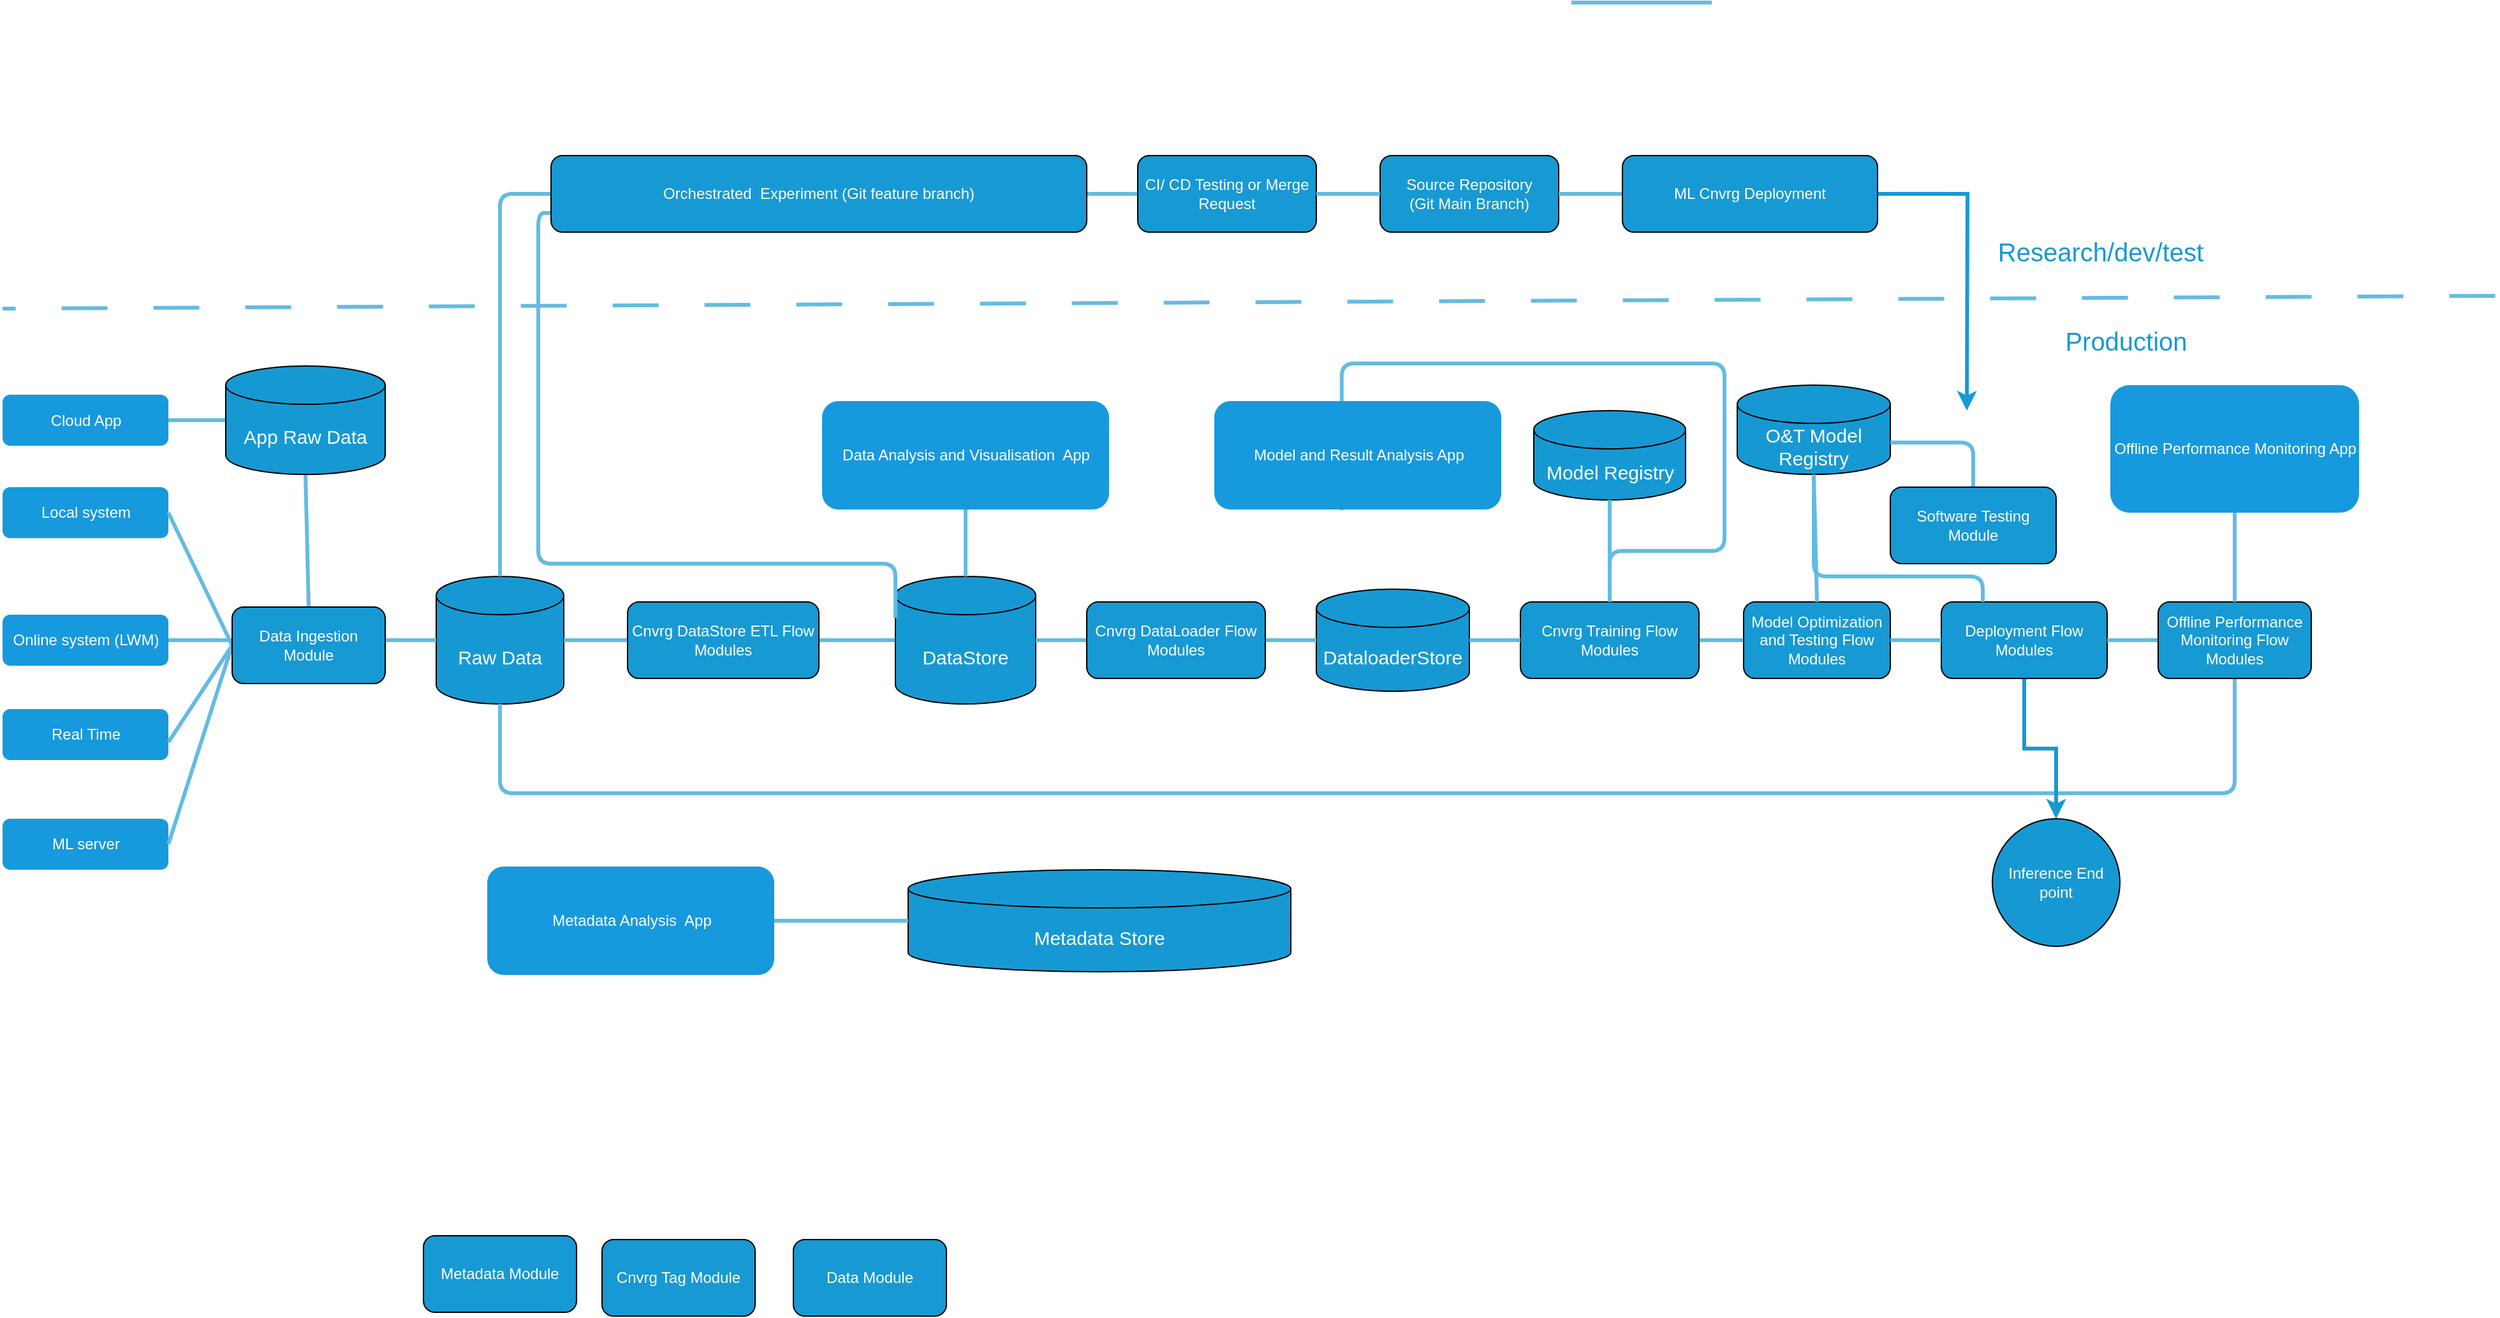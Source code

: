 <mxfile version="21.6.7" type="github">
  <diagram id="6a731a19-8d31-9384-78a2-239565b7b9f0" name="Page-1">
    <mxGraphModel dx="1400" dy="1550" grid="1" gridSize="10" guides="1" tooltips="1" connect="1" arrows="1" fold="1" page="1" pageScale="1" pageWidth="1169" pageHeight="827" background="none" math="0" shadow="0">
      <root>
        <mxCell id="0" />
        <mxCell id="1" parent="0" />
        <mxCell id="1368" value="Cloud App" style="rounded=1;fillColor=#1799dd;strokeColor=none;strokeWidth=3;shadow=0;html=1;fontColor=#FFFFFF;" parent="1" vertex="1">
          <mxGeometry x="40" y="167.5" width="130" height="40" as="geometry" />
        </mxCell>
        <mxCell id="grCsGURQMANJ224fvGqF-1551" value="&lt;font color=&quot;#ffffff&quot; style=&quot;font-size: 15px;&quot;&gt;Raw Data&lt;/font&gt;" style="shape=cylinder3;whiteSpace=wrap;html=1;boundedLbl=1;backgroundOutline=1;size=15;fillColor=#1699d3;" vertex="1" parent="1">
          <mxGeometry x="380" y="310" width="100" height="100" as="geometry" />
        </mxCell>
        <mxCell id="grCsGURQMANJ224fvGqF-1552" value="Local system" style="rounded=1;fillColor=#1799dd;strokeColor=none;strokeWidth=3;shadow=0;html=1;fontColor=#FFFFFF;" vertex="1" parent="1">
          <mxGeometry x="40" y="240" width="130" height="40" as="geometry" />
        </mxCell>
        <mxCell id="grCsGURQMANJ224fvGqF-1553" value="Online system (LWM)" style="rounded=1;fillColor=#1799dd;strokeColor=none;strokeWidth=3;shadow=0;html=1;fontColor=#FFFFFF;" vertex="1" parent="1">
          <mxGeometry x="40" y="340" width="130" height="40" as="geometry" />
        </mxCell>
        <mxCell id="grCsGURQMANJ224fvGqF-1555" value="Real Time" style="rounded=1;fillColor=#1799dd;strokeColor=none;strokeWidth=3;shadow=0;html=1;fontColor=#FFFFFF;" vertex="1" parent="1">
          <mxGeometry x="40" y="414" width="130" height="40" as="geometry" />
        </mxCell>
        <mxCell id="grCsGURQMANJ224fvGqF-1556" value="ML server" style="rounded=1;fillColor=#1799dd;strokeColor=none;strokeWidth=3;shadow=0;html=1;fontColor=#FFFFFF;" vertex="1" parent="1">
          <mxGeometry x="40" y="500" width="130" height="40" as="geometry" />
        </mxCell>
        <mxCell id="grCsGURQMANJ224fvGqF-1558" value="" style="edgeStyle=none;endArrow=none;strokeWidth=3;strokeColor=#64BBE2;html=1;entryX=1;entryY=0.5;entryDx=0;entryDy=0;exitX=0;exitY=0.5;exitDx=0;exitDy=0;exitPerimeter=0;" edge="1" parent="1" source="grCsGURQMANJ224fvGqF-1577" target="1368">
          <mxGeometry x="-221.5" y="56.5" width="100" height="100" as="geometry">
            <mxPoint x="330" y="220" as="sourcePoint" />
            <mxPoint x="150" y="200" as="targetPoint" />
          </mxGeometry>
        </mxCell>
        <mxCell id="grCsGURQMANJ224fvGqF-1559" value="" style="edgeStyle=orthogonalEdgeStyle;endArrow=none;strokeWidth=3;strokeColor=#64BBE2;html=1;entryX=0.5;entryY=0;entryDx=0;entryDy=0;exitX=0;exitY=0.5;exitDx=0;exitDy=0;entryPerimeter=0;" edge="1" parent="1" source="grCsGURQMANJ224fvGqF-1634" target="grCsGURQMANJ224fvGqF-1551">
          <mxGeometry x="-221.5" y="56.5" width="100" height="100" as="geometry">
            <mxPoint x="610" y="230" as="sourcePoint" />
            <mxPoint x="430" y="210" as="targetPoint" />
          </mxGeometry>
        </mxCell>
        <mxCell id="grCsGURQMANJ224fvGqF-1560" value="" style="edgeStyle=none;endArrow=none;strokeWidth=3;strokeColor=#64BBE2;html=1;entryX=0.5;entryY=0;entryDx=0;entryDy=0;exitX=0.5;exitY=1;exitDx=0;exitDy=0;exitPerimeter=0;" edge="1" parent="1" source="grCsGURQMANJ224fvGqF-1577" target="grCsGURQMANJ224fvGqF-1574">
          <mxGeometry x="-221.5" y="56.5" width="100" height="100" as="geometry">
            <mxPoint x="585" y="240" as="sourcePoint" />
            <mxPoint x="405" y="220" as="targetPoint" />
          </mxGeometry>
        </mxCell>
        <mxCell id="grCsGURQMANJ224fvGqF-1561" value="" style="edgeStyle=none;endArrow=none;strokeWidth=3;strokeColor=#64BBE2;html=1;entryX=1;entryY=0.5;entryDx=0;entryDy=0;exitX=0;exitY=0.5;exitDx=0;exitDy=0;exitPerimeter=0;" edge="1" parent="1" source="grCsGURQMANJ224fvGqF-1570" target="grCsGURQMANJ224fvGqF-1581">
          <mxGeometry x="-221.5" y="56.5" width="100" height="100" as="geometry">
            <mxPoint x="930" y="340" as="sourcePoint" />
            <mxPoint x="750" y="320" as="targetPoint" />
          </mxGeometry>
        </mxCell>
        <mxCell id="grCsGURQMANJ224fvGqF-1563" value="" style="edgeStyle=none;endArrow=none;strokeWidth=3;strokeColor=#64BBE2;html=1;entryX=1;entryY=0.5;entryDx=0;entryDy=0;entryPerimeter=0;exitX=0;exitY=0.5;exitDx=0;exitDy=0;" edge="1" parent="1" source="grCsGURQMANJ224fvGqF-1581" target="grCsGURQMANJ224fvGqF-1551">
          <mxGeometry x="-221.5" y="56.5" width="100" height="100" as="geometry">
            <mxPoint x="510" y="360" as="sourcePoint" />
            <mxPoint x="470" y="260" as="targetPoint" />
          </mxGeometry>
        </mxCell>
        <mxCell id="grCsGURQMANJ224fvGqF-1564" value="" style="edgeStyle=none;endArrow=none;strokeWidth=3;strokeColor=#64BBE2;html=1;exitX=0;exitY=0.5;exitDx=0;exitDy=0;exitPerimeter=0;" edge="1" parent="1" source="grCsGURQMANJ224fvGqF-1551">
          <mxGeometry x="-221.5" y="56.5" width="100" height="100" as="geometry">
            <mxPoint x="450" y="360" as="sourcePoint" />
            <mxPoint x="340" y="360" as="targetPoint" />
          </mxGeometry>
        </mxCell>
        <mxCell id="grCsGURQMANJ224fvGqF-1565" value="" style="edgeStyle=none;endArrow=none;strokeWidth=3;strokeColor=#64BBE2;html=1;entryX=1;entryY=0.5;entryDx=0;entryDy=0;exitX=0;exitY=0.5;exitDx=0;exitDy=0;" edge="1" parent="1" source="grCsGURQMANJ224fvGqF-1574" target="grCsGURQMANJ224fvGqF-1556">
          <mxGeometry x="-221.5" y="56.5" width="100" height="100" as="geometry">
            <mxPoint x="360" y="530" as="sourcePoint" />
            <mxPoint x="180" y="510" as="targetPoint" />
          </mxGeometry>
        </mxCell>
        <mxCell id="grCsGURQMANJ224fvGqF-1566" value="" style="endArrow=none;strokeWidth=3;strokeColor=#64BBE2;html=1;exitX=0;exitY=0.5;exitDx=0;exitDy=0;" edge="1" parent="1" source="grCsGURQMANJ224fvGqF-1574">
          <mxGeometry x="-221.5" y="56.5" width="100" height="100" as="geometry">
            <mxPoint x="550" y="360" as="sourcePoint" />
            <mxPoint x="170" y="440" as="targetPoint" />
          </mxGeometry>
        </mxCell>
        <mxCell id="grCsGURQMANJ224fvGqF-1567" value="" style="edgeStyle=none;endArrow=none;strokeWidth=3;strokeColor=#64BBE2;html=1;entryX=1;entryY=0.5;entryDx=0;entryDy=0;" edge="1" parent="1" target="grCsGURQMANJ224fvGqF-1553">
          <mxGeometry x="-221.5" y="56.5" width="100" height="100" as="geometry">
            <mxPoint x="230" y="360" as="sourcePoint" />
            <mxPoint x="180" y="360" as="targetPoint" />
          </mxGeometry>
        </mxCell>
        <mxCell id="grCsGURQMANJ224fvGqF-1568" value="" style="edgeStyle=none;endArrow=none;strokeWidth=3;strokeColor=#64BBE2;html=1;entryX=1;entryY=0.5;entryDx=0;entryDy=0;exitX=0;exitY=0.5;exitDx=0;exitDy=0;" edge="1" parent="1" source="grCsGURQMANJ224fvGqF-1574" target="grCsGURQMANJ224fvGqF-1552">
          <mxGeometry x="-221.5" y="56.5" width="100" height="100" as="geometry">
            <mxPoint x="360" y="300" as="sourcePoint" />
            <mxPoint x="180" y="280" as="targetPoint" />
          </mxGeometry>
        </mxCell>
        <mxCell id="grCsGURQMANJ224fvGqF-1570" value="&lt;font style=&quot;font-size: 15px;&quot; color=&quot;#ffffff&quot;&gt;DataStore&lt;/font&gt;" style="shape=cylinder3;whiteSpace=wrap;html=1;boundedLbl=1;backgroundOutline=1;size=15;fillColor=#1699d3;" vertex="1" parent="1">
          <mxGeometry x="740" y="310" width="110" height="100" as="geometry" />
        </mxCell>
        <mxCell id="grCsGURQMANJ224fvGqF-1572" value="&lt;font style=&quot;font-size: 15px;&quot; color=&quot;#ffffff&quot;&gt;Metadata Store&lt;/font&gt;" style="shape=cylinder3;whiteSpace=wrap;html=1;boundedLbl=1;backgroundOutline=1;size=15;fillColor=#1699d3;" vertex="1" parent="1">
          <mxGeometry x="750" y="540" width="300" height="80" as="geometry" />
        </mxCell>
        <mxCell id="grCsGURQMANJ224fvGqF-1573" value="&lt;font style=&quot;font-size: 15px;&quot; color=&quot;#ffffff&quot;&gt;DataloaderStore&lt;/font&gt;" style="shape=cylinder3;whiteSpace=wrap;html=1;boundedLbl=1;backgroundOutline=1;size=15;fillColor=#1699d3;" vertex="1" parent="1">
          <mxGeometry x="1070" y="320" width="120" height="80" as="geometry" />
        </mxCell>
        <mxCell id="grCsGURQMANJ224fvGqF-1574" value="&lt;font color=&quot;#ffffff&quot;&gt;Data Ingestion Module&lt;/font&gt;" style="rounded=1;whiteSpace=wrap;html=1;fillColor=#1799d3;" vertex="1" parent="1">
          <mxGeometry x="220" y="334" width="120" height="60" as="geometry" />
        </mxCell>
        <mxCell id="grCsGURQMANJ224fvGqF-1577" value="&lt;font style=&quot;font-size: 15px;&quot; color=&quot;#ffffff&quot;&gt;App Raw Data&lt;/font&gt;" style="shape=cylinder3;whiteSpace=wrap;html=1;boundedLbl=1;backgroundOutline=1;size=15;fillColor=#1699d3;" vertex="1" parent="1">
          <mxGeometry x="215" y="145" width="125" height="85" as="geometry" />
        </mxCell>
        <mxCell id="grCsGURQMANJ224fvGqF-1578" value="&lt;font style=&quot;font-size: 15px;&quot; color=&quot;#ffffff&quot;&gt;Model Registry&lt;/font&gt;" style="shape=cylinder3;whiteSpace=wrap;html=1;boundedLbl=1;backgroundOutline=1;size=15;fillColor=#1699d3;" vertex="1" parent="1">
          <mxGeometry x="1240.5" y="180" width="119" height="70" as="geometry" />
        </mxCell>
        <mxCell id="grCsGURQMANJ224fvGqF-1581" value="&lt;font color=&quot;#ffffff&quot;&gt;Cnvrg DataStore ETL Flow Modules&lt;/font&gt;" style="rounded=1;whiteSpace=wrap;html=1;fillColor=#1799d3;" vertex="1" parent="1">
          <mxGeometry x="530" y="330" width="150" height="60" as="geometry" />
        </mxCell>
        <mxCell id="grCsGURQMANJ224fvGqF-1592" value="&lt;font color=&quot;#ffffff&quot;&gt;Data Module&lt;/font&gt;" style="rounded=1;whiteSpace=wrap;html=1;fillColor=#1799d3;" vertex="1" parent="1">
          <mxGeometry x="660" y="830" width="120" height="60" as="geometry" />
        </mxCell>
        <mxCell id="grCsGURQMANJ224fvGqF-1593" value="&lt;font color=&quot;#ffffff&quot;&gt;Cnvrg Tag Module&lt;/font&gt;" style="rounded=1;whiteSpace=wrap;html=1;fillColor=#1799d3;" vertex="1" parent="1">
          <mxGeometry x="510" y="830" width="120" height="60" as="geometry" />
        </mxCell>
        <mxCell id="grCsGURQMANJ224fvGqF-1594" value="&lt;font color=&quot;#ffffff&quot;&gt;Metadata Module&lt;/font&gt;" style="rounded=1;whiteSpace=wrap;html=1;fillColor=#1799d3;" vertex="1" parent="1">
          <mxGeometry x="370" y="827" width="120" height="60" as="geometry" />
        </mxCell>
        <mxCell id="grCsGURQMANJ224fvGqF-1595" value="" style="edgeStyle=orthogonalEdgeStyle;endArrow=none;strokeWidth=3;strokeColor=#64BBE2;html=1;entryX=0.5;entryY=1;entryDx=0;entryDy=0;entryPerimeter=0;exitX=0.5;exitY=1;exitDx=0;exitDy=0;" edge="1" parent="1" source="grCsGURQMANJ224fvGqF-1617" target="grCsGURQMANJ224fvGqF-1551">
          <mxGeometry x="-221.5" y="56.5" width="100" height="100" as="geometry">
            <mxPoint x="1830" y="480" as="sourcePoint" />
            <mxPoint x="440" y="420" as="targetPoint" />
            <Array as="points">
              <mxPoint x="1790" y="480" />
              <mxPoint x="430" y="480" />
            </Array>
          </mxGeometry>
        </mxCell>
        <mxCell id="grCsGURQMANJ224fvGqF-1598" value="" style="edgeStyle=none;endArrow=none;strokeWidth=3;strokeColor=#64BBE2;html=1;entryX=1;entryY=0.5;entryDx=0;entryDy=0;exitX=0;exitY=0.5;exitDx=0;exitDy=0;" edge="1" parent="1" source="grCsGURQMANJ224fvGqF-1607" target="grCsGURQMANJ224fvGqF-1602">
          <mxGeometry x="-221.5" y="56.5" width="100" height="100" as="geometry">
            <mxPoint x="1680" y="270" as="sourcePoint" />
            <mxPoint x="1500" y="250" as="targetPoint" />
          </mxGeometry>
        </mxCell>
        <mxCell id="grCsGURQMANJ224fvGqF-1599" value="" style="edgeStyle=none;endArrow=none;strokeWidth=3;strokeColor=#64BBE2;html=1;entryX=1;entryY=0.5;entryDx=0;entryDy=0;exitX=0;exitY=0.5;exitDx=0;exitDy=0;exitPerimeter=0;" edge="1" parent="1" source="grCsGURQMANJ224fvGqF-1573" target="grCsGURQMANJ224fvGqF-1601">
          <mxGeometry x="-221.5" y="56.5" width="100" height="100" as="geometry">
            <mxPoint x="1250" y="255" as="sourcePoint" />
            <mxPoint x="1070" y="235" as="targetPoint" />
          </mxGeometry>
        </mxCell>
        <mxCell id="grCsGURQMANJ224fvGqF-1600" value="" style="edgeStyle=none;endArrow=none;strokeWidth=3;strokeColor=#64BBE2;html=1;exitX=0;exitY=0.5;exitDx=0;exitDy=0;entryX=1;entryY=0.5;entryDx=0;entryDy=0;entryPerimeter=0;" edge="1" parent="1" source="grCsGURQMANJ224fvGqF-1601" target="grCsGURQMANJ224fvGqF-1570">
          <mxGeometry x="-221.5" y="56.5" width="100" height="100" as="geometry">
            <mxPoint x="1020" y="260" as="sourcePoint" />
            <mxPoint x="840" y="240" as="targetPoint" />
          </mxGeometry>
        </mxCell>
        <mxCell id="grCsGURQMANJ224fvGqF-1601" value="&lt;font color=&quot;#ffffff&quot;&gt;Cnvrg DataLoader&amp;nbsp;Flow Modules&lt;/font&gt;" style="rounded=1;whiteSpace=wrap;html=1;fillColor=#1799d3;" vertex="1" parent="1">
          <mxGeometry x="890" y="330" width="140" height="60" as="geometry" />
        </mxCell>
        <mxCell id="grCsGURQMANJ224fvGqF-1602" value="&lt;font color=&quot;#ffffff&quot;&gt;Cnvrg Training Flow Modules&lt;/font&gt;" style="rounded=1;whiteSpace=wrap;html=1;fillColor=#1799d3;" vertex="1" parent="1">
          <mxGeometry x="1230" y="330" width="140" height="60" as="geometry" />
        </mxCell>
        <mxCell id="grCsGURQMANJ224fvGqF-1604" value="" style="edgeStyle=none;endArrow=none;strokeWidth=3;strokeColor=#64BBE2;html=1;entryX=1;entryY=0.5;entryDx=0;entryDy=0;exitX=0;exitY=0.5;exitDx=0;exitDy=0;entryPerimeter=0;" edge="1" parent="1" source="grCsGURQMANJ224fvGqF-1602" target="grCsGURQMANJ224fvGqF-1573">
          <mxGeometry x="-221.5" y="56.5" width="100" height="100" as="geometry">
            <mxPoint x="1435" y="300" as="sourcePoint" />
            <mxPoint x="1255" y="280" as="targetPoint" />
          </mxGeometry>
        </mxCell>
        <mxCell id="grCsGURQMANJ224fvGqF-1605" value="" style="edgeStyle=none;endArrow=none;strokeWidth=3;strokeColor=#64BBE2;html=1;" edge="1" parent="1" source="grCsGURQMANJ224fvGqF-1602" target="grCsGURQMANJ224fvGqF-1578">
          <mxGeometry x="-221.5" y="56.5" width="100" height="100" as="geometry">
            <mxPoint x="1481" y="320" as="sourcePoint" />
            <mxPoint x="1390" y="270" as="targetPoint" />
          </mxGeometry>
        </mxCell>
        <mxCell id="grCsGURQMANJ224fvGqF-1607" value="&lt;font color=&quot;#ffffff&quot;&gt;Model Optimization and Testing Flow Modules&lt;/font&gt;" style="rounded=1;whiteSpace=wrap;html=1;fillColor=#1799d3;" vertex="1" parent="1">
          <mxGeometry x="1405" y="330" width="115" height="60" as="geometry" />
        </mxCell>
        <mxCell id="grCsGURQMANJ224fvGqF-1661" value="" style="edgeStyle=orthogonalEdgeStyle;rounded=0;orthogonalLoop=1;jettySize=auto;html=1;strokeColor=#1699D3;strokeWidth=3;" edge="1" parent="1" source="grCsGURQMANJ224fvGqF-1609" target="grCsGURQMANJ224fvGqF-1660">
          <mxGeometry relative="1" as="geometry" />
        </mxCell>
        <mxCell id="grCsGURQMANJ224fvGqF-1609" value="&lt;font color=&quot;#ffffff&quot;&gt;Deployment Flow Modules&lt;/font&gt;" style="rounded=1;whiteSpace=wrap;html=1;fillColor=#1799d3;" vertex="1" parent="1">
          <mxGeometry x="1560" y="330" width="130" height="60" as="geometry" />
        </mxCell>
        <mxCell id="grCsGURQMANJ224fvGqF-1610" value="" style="edgeStyle=none;endArrow=none;strokeWidth=3;strokeColor=#64BBE2;html=1;exitX=1;exitY=0.5;exitDx=0;exitDy=0;entryX=0;entryY=0.5;entryDx=0;entryDy=0;" edge="1" parent="1" source="grCsGURQMANJ224fvGqF-1607" target="grCsGURQMANJ224fvGqF-1609">
          <mxGeometry x="-221.5" y="56.5" width="100" height="100" as="geometry">
            <mxPoint x="1754" y="235" as="sourcePoint" />
            <mxPoint x="1884" y="295" as="targetPoint" />
          </mxGeometry>
        </mxCell>
        <mxCell id="grCsGURQMANJ224fvGqF-1613" value="&lt;font color=&quot;#ffffff&quot;&gt;&lt;span style=&quot;font-size: 15px;&quot;&gt;O&amp;amp;T Model Registry&lt;/span&gt;&lt;/font&gt;" style="shape=cylinder3;whiteSpace=wrap;html=1;boundedLbl=1;backgroundOutline=1;size=15;fillColor=#1699d3;" vertex="1" parent="1">
          <mxGeometry x="1400" y="160" width="120" height="70" as="geometry" />
        </mxCell>
        <mxCell id="grCsGURQMANJ224fvGqF-1614" value="" style="edgeStyle=orthogonalEdgeStyle;endArrow=none;strokeWidth=3;strokeColor=#64BBE2;html=1;exitX=0.5;exitY=0;exitDx=0;exitDy=0;entryX=0.444;entryY=1.007;entryDx=0;entryDy=0;entryPerimeter=0;" edge="1" parent="1" source="grCsGURQMANJ224fvGqF-1602" target="grCsGURQMANJ224fvGqF-1627">
          <mxGeometry x="-221.5" y="56.5" width="100" height="100" as="geometry">
            <mxPoint x="1312.47" y="280" as="sourcePoint" />
            <mxPoint x="1404.97" y="95" as="targetPoint" />
            <Array as="points">
              <mxPoint x="1300" y="290" />
              <mxPoint x="1390" y="290" />
              <mxPoint x="1390" y="143" />
            </Array>
          </mxGeometry>
        </mxCell>
        <mxCell id="grCsGURQMANJ224fvGqF-1615" value="" style="edgeStyle=none;endArrow=none;strokeWidth=3;strokeColor=#64BBE2;html=1;entryX=1;entryY=0.5;entryDx=0;entryDy=0;exitX=0;exitY=0.5;exitDx=0;exitDy=0;" edge="1" parent="1" source="grCsGURQMANJ224fvGqF-1617" target="grCsGURQMANJ224fvGqF-1609">
          <mxGeometry x="-221.5" y="56.5" width="100" height="100" as="geometry">
            <mxPoint x="2120" y="280" as="sourcePoint" />
            <mxPoint x="1940" y="260" as="targetPoint" />
          </mxGeometry>
        </mxCell>
        <mxCell id="grCsGURQMANJ224fvGqF-1616" value="" style="edgeStyle=none;endArrow=none;strokeWidth=3;strokeColor=#64BBE2;html=1;entryX=0.5;entryY=1;entryDx=0;entryDy=0;exitX=0.5;exitY=0;exitDx=0;exitDy=0;entryPerimeter=0;" edge="1" parent="1" source="grCsGURQMANJ224fvGqF-1607" target="grCsGURQMANJ224fvGqF-1613">
          <mxGeometry x="-221.5" y="56.5" width="100" height="100" as="geometry">
            <mxPoint x="1610" y="140" as="sourcePoint" />
            <mxPoint x="1430" y="120" as="targetPoint" />
          </mxGeometry>
        </mxCell>
        <mxCell id="grCsGURQMANJ224fvGqF-1617" value="&lt;font color=&quot;#ffffff&quot;&gt;Offline Performance Monitoring Flow Modules&lt;br&gt;&lt;/font&gt;" style="rounded=1;whiteSpace=wrap;html=1;fillColor=#1799d3;" vertex="1" parent="1">
          <mxGeometry x="1730" y="330" width="120" height="60" as="geometry" />
        </mxCell>
        <mxCell id="grCsGURQMANJ224fvGqF-1620" value="Data Analysis and Visualisation&amp;nbsp; App" style="rounded=1;fillColor=#1799dd;strokeColor=none;strokeWidth=3;shadow=0;html=1;fontColor=#FFFFFF;" vertex="1" parent="1">
          <mxGeometry x="682.5" y="172.5" width="225" height="85" as="geometry" />
        </mxCell>
        <mxCell id="grCsGURQMANJ224fvGqF-1621" value="" style="edgeStyle=orthogonalEdgeStyle;endArrow=none;strokeWidth=3;strokeColor=#64BBE2;html=1;entryX=0;entryY=0.75;entryDx=0;entryDy=0;exitX=0;exitY=0;exitDx=0;exitDy=32.5;exitPerimeter=0;" edge="1" parent="1" source="grCsGURQMANJ224fvGqF-1570" target="grCsGURQMANJ224fvGqF-1634">
          <mxGeometry x="-221.5" y="56.5" width="100" height="100" as="geometry">
            <mxPoint x="660" y="257.5" as="sourcePoint" />
            <mxPoint x="480" y="237.5" as="targetPoint" />
            <Array as="points">
              <mxPoint x="740" y="300" />
              <mxPoint x="460" y="300" />
              <mxPoint x="460" y="25" />
            </Array>
          </mxGeometry>
        </mxCell>
        <mxCell id="grCsGURQMANJ224fvGqF-1622" value="" style="edgeStyle=none;endArrow=none;strokeWidth=3;strokeColor=#64BBE2;html=1;entryX=0.5;entryY=1;entryDx=0;entryDy=0;exitX=0.5;exitY=0;exitDx=0;exitDy=0;exitPerimeter=0;" edge="1" parent="1" source="grCsGURQMANJ224fvGqF-1570" target="grCsGURQMANJ224fvGqF-1620">
          <mxGeometry x="-221.5" y="56.5" width="100" height="100" as="geometry">
            <mxPoint x="990" y="280" as="sourcePoint" />
            <mxPoint x="810" y="260" as="targetPoint" />
          </mxGeometry>
        </mxCell>
        <mxCell id="grCsGURQMANJ224fvGqF-1627" value="Model and Result Analysis App" style="rounded=1;fillColor=#1799dd;strokeColor=none;strokeWidth=3;shadow=0;html=1;fontColor=#FFFFFF;" vertex="1" parent="1">
          <mxGeometry x="990" y="172.5" width="225" height="85" as="geometry" />
        </mxCell>
        <mxCell id="grCsGURQMANJ224fvGqF-1629" value="Offline Performance Monitoring App" style="rounded=1;fillColor=#1799dd;strokeColor=none;strokeWidth=3;shadow=0;html=1;fontColor=#FFFFFF;" vertex="1" parent="1">
          <mxGeometry x="1692.5" y="160" width="195" height="100" as="geometry" />
        </mxCell>
        <mxCell id="grCsGURQMANJ224fvGqF-1630" value="" style="edgeStyle=none;endArrow=none;strokeWidth=3;strokeColor=#64BBE2;html=1;entryX=1;entryY=0.5;entryDx=0;entryDy=0;" edge="1" parent="1" source="grCsGURQMANJ224fvGqF-1635" target="grCsGURQMANJ224fvGqF-1634">
          <mxGeometry x="-221.5" y="56.5" width="100" height="100" as="geometry">
            <mxPoint x="1090" y="77.5" as="sourcePoint" />
            <mxPoint x="910" y="57.5" as="targetPoint" />
          </mxGeometry>
        </mxCell>
        <mxCell id="grCsGURQMANJ224fvGqF-1631" value="" style="edgeStyle=none;endArrow=none;strokeWidth=3;strokeColor=#64BBE2;html=1;entryX=1;entryY=0.5;entryDx=0;entryDy=0;exitX=0;exitY=0.5;exitDx=0;exitDy=0;exitPerimeter=0;" edge="1" parent="1" source="grCsGURQMANJ224fvGqF-1572" target="grCsGURQMANJ224fvGqF-1633">
          <mxGeometry x="-221.5" y="56.5" width="100" height="100" as="geometry">
            <mxPoint x="765" y="530" as="sourcePoint" />
            <mxPoint x="585" y="510" as="targetPoint" />
          </mxGeometry>
        </mxCell>
        <mxCell id="grCsGURQMANJ224fvGqF-1632" value="" style="edgeStyle=none;endArrow=none;strokeWidth=3;strokeColor=#64BBE2;html=1;entryX=0.5;entryY=1;entryDx=0;entryDy=0;exitX=0.5;exitY=0;exitDx=0;exitDy=0;" edge="1" parent="1" source="grCsGURQMANJ224fvGqF-1617" target="grCsGURQMANJ224fvGqF-1629">
          <mxGeometry x="-221.5" y="56.5" width="100" height="100" as="geometry">
            <mxPoint x="2000" y="310" as="sourcePoint" />
            <mxPoint x="1820" y="290" as="targetPoint" />
          </mxGeometry>
        </mxCell>
        <mxCell id="grCsGURQMANJ224fvGqF-1633" value="Metadata Analysis&amp;nbsp; App" style="rounded=1;fillColor=#1799dd;strokeColor=none;strokeWidth=3;shadow=0;html=1;fontColor=#FFFFFF;" vertex="1" parent="1">
          <mxGeometry x="420" y="537.5" width="225" height="85" as="geometry" />
        </mxCell>
        <mxCell id="grCsGURQMANJ224fvGqF-1634" value="&lt;font color=&quot;#ffffff&quot;&gt;Orchestrated&amp;nbsp; Experiment (Git feature branch)&lt;/font&gt;" style="rounded=1;whiteSpace=wrap;html=1;fillColor=#1799d3;" vertex="1" parent="1">
          <mxGeometry x="470" y="-20" width="420" height="60" as="geometry" />
        </mxCell>
        <mxCell id="grCsGURQMANJ224fvGqF-1635" value="&lt;font color=&quot;#ffffff&quot;&gt;CI/ CD Testing or Merge Request&lt;/font&gt;" style="rounded=1;whiteSpace=wrap;html=1;fillColor=#1799d3;" vertex="1" parent="1">
          <mxGeometry x="930" y="-20" width="140" height="60" as="geometry" />
        </mxCell>
        <mxCell id="grCsGURQMANJ224fvGqF-1637" value="&lt;font color=&quot;#ffffff&quot;&gt;Source Repository&lt;br&gt;(Git Main Branch)&lt;/font&gt;" style="rounded=1;whiteSpace=wrap;html=1;fillColor=#1799d3;" vertex="1" parent="1">
          <mxGeometry x="1120" y="-20" width="140" height="60" as="geometry" />
        </mxCell>
        <mxCell id="grCsGURQMANJ224fvGqF-1638" value="" style="edgeStyle=none;endArrow=none;strokeWidth=3;strokeColor=#64BBE2;html=1;entryX=1;entryY=0.5;entryDx=0;entryDy=0;" edge="1" parent="1">
          <mxGeometry x="-221.5" y="56.5" width="100" height="100" as="geometry">
            <mxPoint x="1380" y="-140" as="sourcePoint" />
            <mxPoint x="1270" y="-140" as="targetPoint" />
          </mxGeometry>
        </mxCell>
        <mxCell id="grCsGURQMANJ224fvGqF-1639" value="" style="edgeStyle=none;endArrow=none;strokeWidth=3;strokeColor=#64BBE2;html=1;dashed=1;dashPattern=12 12;" edge="1" parent="1">
          <mxGeometry x="-221.5" y="56.5" width="100" height="100" as="geometry">
            <mxPoint x="1994.267" y="90" as="sourcePoint" />
            <mxPoint x="40" y="100" as="targetPoint" />
          </mxGeometry>
        </mxCell>
        <mxCell id="grCsGURQMANJ224fvGqF-1640" value="" style="edgeStyle=none;endArrow=none;strokeWidth=3;strokeColor=#64BBE2;html=1;entryX=1;entryY=0.5;entryDx=0;entryDy=0;exitX=0;exitY=0.5;exitDx=0;exitDy=0;" edge="1" parent="1" source="grCsGURQMANJ224fvGqF-1642" target="grCsGURQMANJ224fvGqF-1637">
          <mxGeometry x="-221.5" y="56.5" width="100" height="100" as="geometry">
            <mxPoint x="1390" y="10" as="sourcePoint" />
            <mxPoint x="1280" y="-50" as="targetPoint" />
          </mxGeometry>
        </mxCell>
        <mxCell id="grCsGURQMANJ224fvGqF-1641" value="" style="edgeStyle=none;endArrow=none;strokeWidth=3;strokeColor=#64BBE2;html=1;entryX=1;entryY=0.5;entryDx=0;entryDy=0;exitX=0;exitY=0.5;exitDx=0;exitDy=0;" edge="1" parent="1" source="grCsGURQMANJ224fvGqF-1637" target="grCsGURQMANJ224fvGqF-1635">
          <mxGeometry x="-221.5" y="56.5" width="100" height="100" as="geometry">
            <mxPoint x="1270" y="-40" as="sourcePoint" />
            <mxPoint x="1160" y="-40" as="targetPoint" />
          </mxGeometry>
        </mxCell>
        <mxCell id="grCsGURQMANJ224fvGqF-1646" style="edgeStyle=orthogonalEdgeStyle;rounded=0;orthogonalLoop=1;jettySize=auto;html=1;strokeColor=#1799d3;strokeWidth=3;" edge="1" parent="1" source="grCsGURQMANJ224fvGqF-1642">
          <mxGeometry relative="1" as="geometry">
            <mxPoint x="1580" y="180" as="targetPoint" />
          </mxGeometry>
        </mxCell>
        <mxCell id="grCsGURQMANJ224fvGqF-1642" value="&lt;font color=&quot;#ffffff&quot;&gt;ML Cnvrg Deployment&lt;/font&gt;" style="rounded=1;whiteSpace=wrap;html=1;fillColor=#1799d3;" vertex="1" parent="1">
          <mxGeometry x="1310" y="-20" width="200" height="60" as="geometry" />
        </mxCell>
        <mxCell id="grCsGURQMANJ224fvGqF-1647" value="&lt;font style=&quot;font-size: 20px;&quot; color=&quot;#1799d3&quot;&gt;Research/dev/test&lt;/font&gt;" style="text;html=1;strokeColor=none;fillColor=none;align=center;verticalAlign=middle;whiteSpace=wrap;rounded=0;" vertex="1" parent="1">
          <mxGeometry x="1610" y="40" width="150" height="30" as="geometry" />
        </mxCell>
        <mxCell id="grCsGURQMANJ224fvGqF-1648" value="&lt;font color=&quot;#1799d3&quot;&gt;&lt;span style=&quot;font-size: 20px;&quot;&gt;Production&lt;/span&gt;&lt;/font&gt;" style="text;html=1;strokeColor=none;fillColor=none;align=center;verticalAlign=middle;whiteSpace=wrap;rounded=0;" vertex="1" parent="1">
          <mxGeometry x="1610" y="110" width="190" height="30" as="geometry" />
        </mxCell>
        <mxCell id="grCsGURQMANJ224fvGqF-1653" value="" style="edgeStyle=orthogonalEdgeStyle;endArrow=none;strokeWidth=3;strokeColor=#64BBE2;html=1;entryX=1;entryY=0;entryDx=0;entryDy=45;entryPerimeter=0;exitX=0.5;exitY=0;exitDx=0;exitDy=0;" edge="1" parent="1" source="grCsGURQMANJ224fvGqF-1659" target="grCsGURQMANJ224fvGqF-1613">
          <mxGeometry x="-221.5" y="56.5" width="100" height="100" as="geometry">
            <mxPoint x="1580" y="225" as="sourcePoint" />
            <mxPoint x="1570" y="186.83" as="targetPoint" />
          </mxGeometry>
        </mxCell>
        <mxCell id="grCsGURQMANJ224fvGqF-1659" value="&lt;font color=&quot;#ffffff&quot;&gt;Software Testing Module&lt;/font&gt;" style="rounded=1;whiteSpace=wrap;html=1;fillColor=#1799d3;" vertex="1" parent="1">
          <mxGeometry x="1520" y="240" width="130" height="60" as="geometry" />
        </mxCell>
        <mxCell id="grCsGURQMANJ224fvGqF-1660" value="&lt;font color=&quot;#ffffff&quot;&gt;Inference End point&lt;/font&gt;" style="ellipse;whiteSpace=wrap;html=1;aspect=fixed;fillColor=#1699D3;" vertex="1" parent="1">
          <mxGeometry x="1600" y="500" width="100" height="100" as="geometry" />
        </mxCell>
        <mxCell id="grCsGURQMANJ224fvGqF-1663" value="" style="edgeStyle=orthogonalEdgeStyle;endArrow=none;strokeWidth=3;strokeColor=#64BBE2;html=1;exitX=0.25;exitY=0;exitDx=0;exitDy=0;" edge="1" parent="1" source="grCsGURQMANJ224fvGqF-1609" target="grCsGURQMANJ224fvGqF-1613">
          <mxGeometry x="-221.5" y="56.5" width="100" height="100" as="geometry">
            <mxPoint x="1473" y="340" as="sourcePoint" />
            <mxPoint x="1470" y="240" as="targetPoint" />
            <Array as="points">
              <mxPoint x="1593" y="310" />
              <mxPoint x="1460" y="310" />
            </Array>
          </mxGeometry>
        </mxCell>
      </root>
    </mxGraphModel>
  </diagram>
</mxfile>
